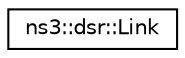 digraph "Graphical Class Hierarchy"
{
 // LATEX_PDF_SIZE
  edge [fontname="Helvetica",fontsize="10",labelfontname="Helvetica",labelfontsize="10"];
  node [fontname="Helvetica",fontsize="10",shape=record];
  rankdir="LR";
  Node0 [label="ns3::dsr::Link",height=0.2,width=0.4,color="black", fillcolor="white", style="filled",URL="$structns3_1_1dsr_1_1_link.html",tooltip="The route cache structure."];
}
